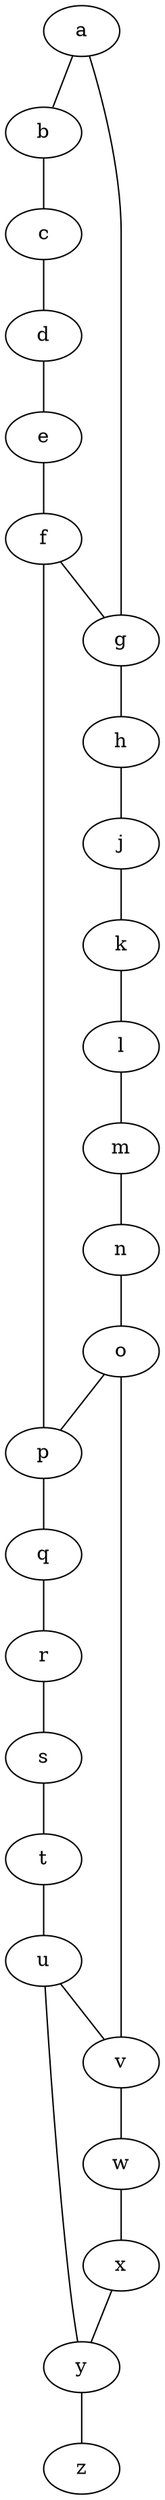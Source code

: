graph test {
    a -- b;
    b -- c;
    c -- d;
    d -- e;
    e -- f;
    f -- g;
    g -- h;
    h -- j;
    j -- k;
    k -- l;
    l -- m;
    m -- n;
    n -- o;
    o -- p;
    p -- q;
    q -- r;
    r -- s;
    s -- t;
    t -- u;
    u -- v;
    v -- w;
    w -- x;
    x -- y;
    y -- z;
    a -- g;
    f -- p;
    o -- v;
    u -- y;
}
